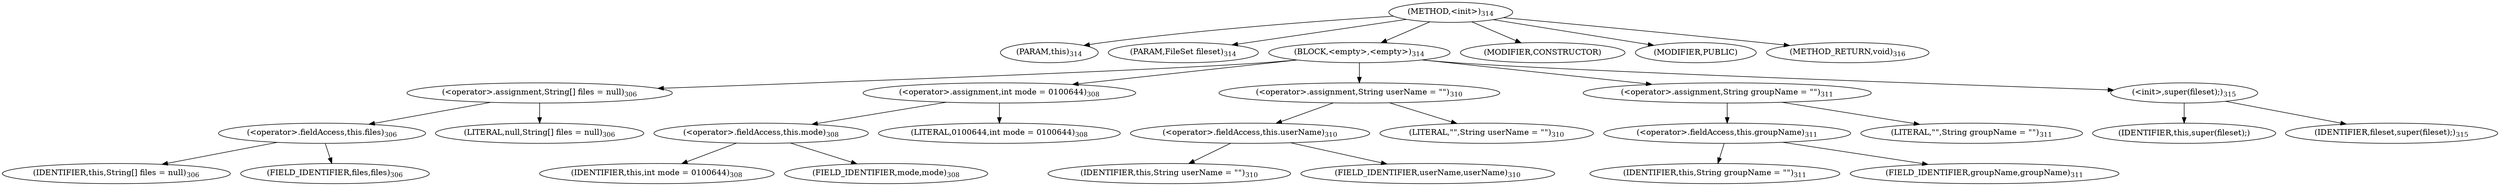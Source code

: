 digraph "&lt;init&gt;" {  
"822" [label = <(METHOD,&lt;init&gt;)<SUB>314</SUB>> ]
"37" [label = <(PARAM,this)<SUB>314</SUB>> ]
"823" [label = <(PARAM,FileSet fileset)<SUB>314</SUB>> ]
"824" [label = <(BLOCK,&lt;empty&gt;,&lt;empty&gt;)<SUB>314</SUB>> ]
"825" [label = <(&lt;operator&gt;.assignment,String[] files = null)<SUB>306</SUB>> ]
"826" [label = <(&lt;operator&gt;.fieldAccess,this.files)<SUB>306</SUB>> ]
"827" [label = <(IDENTIFIER,this,String[] files = null)<SUB>306</SUB>> ]
"828" [label = <(FIELD_IDENTIFIER,files,files)<SUB>306</SUB>> ]
"829" [label = <(LITERAL,null,String[] files = null)<SUB>306</SUB>> ]
"830" [label = <(&lt;operator&gt;.assignment,int mode = 0100644)<SUB>308</SUB>> ]
"831" [label = <(&lt;operator&gt;.fieldAccess,this.mode)<SUB>308</SUB>> ]
"832" [label = <(IDENTIFIER,this,int mode = 0100644)<SUB>308</SUB>> ]
"833" [label = <(FIELD_IDENTIFIER,mode,mode)<SUB>308</SUB>> ]
"834" [label = <(LITERAL,0100644,int mode = 0100644)<SUB>308</SUB>> ]
"835" [label = <(&lt;operator&gt;.assignment,String userName = &quot;&quot;)<SUB>310</SUB>> ]
"836" [label = <(&lt;operator&gt;.fieldAccess,this.userName)<SUB>310</SUB>> ]
"837" [label = <(IDENTIFIER,this,String userName = &quot;&quot;)<SUB>310</SUB>> ]
"838" [label = <(FIELD_IDENTIFIER,userName,userName)<SUB>310</SUB>> ]
"839" [label = <(LITERAL,&quot;&quot;,String userName = &quot;&quot;)<SUB>310</SUB>> ]
"840" [label = <(&lt;operator&gt;.assignment,String groupName = &quot;&quot;)<SUB>311</SUB>> ]
"841" [label = <(&lt;operator&gt;.fieldAccess,this.groupName)<SUB>311</SUB>> ]
"842" [label = <(IDENTIFIER,this,String groupName = &quot;&quot;)<SUB>311</SUB>> ]
"843" [label = <(FIELD_IDENTIFIER,groupName,groupName)<SUB>311</SUB>> ]
"844" [label = <(LITERAL,&quot;&quot;,String groupName = &quot;&quot;)<SUB>311</SUB>> ]
"845" [label = <(&lt;init&gt;,super(fileset);)<SUB>315</SUB>> ]
"36" [label = <(IDENTIFIER,this,super(fileset);)> ]
"846" [label = <(IDENTIFIER,fileset,super(fileset);)<SUB>315</SUB>> ]
"847" [label = <(MODIFIER,CONSTRUCTOR)> ]
"848" [label = <(MODIFIER,PUBLIC)> ]
"849" [label = <(METHOD_RETURN,void)<SUB>316</SUB>> ]
  "822" -> "37" 
  "822" -> "823" 
  "822" -> "824" 
  "822" -> "847" 
  "822" -> "848" 
  "822" -> "849" 
  "824" -> "825" 
  "824" -> "830" 
  "824" -> "835" 
  "824" -> "840" 
  "824" -> "845" 
  "825" -> "826" 
  "825" -> "829" 
  "826" -> "827" 
  "826" -> "828" 
  "830" -> "831" 
  "830" -> "834" 
  "831" -> "832" 
  "831" -> "833" 
  "835" -> "836" 
  "835" -> "839" 
  "836" -> "837" 
  "836" -> "838" 
  "840" -> "841" 
  "840" -> "844" 
  "841" -> "842" 
  "841" -> "843" 
  "845" -> "36" 
  "845" -> "846" 
}
